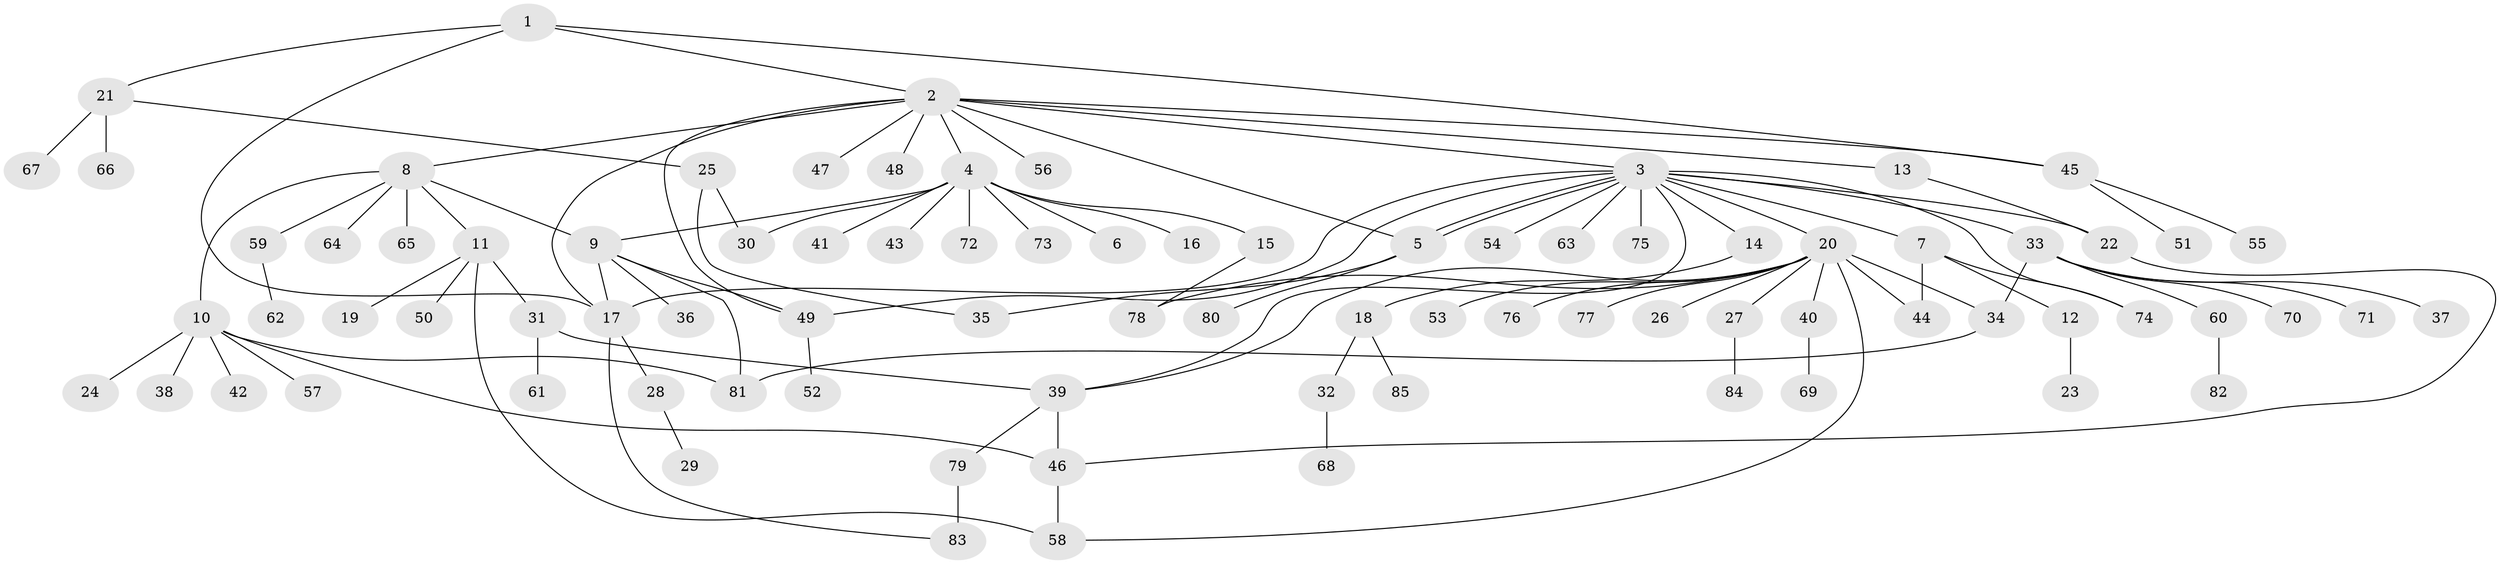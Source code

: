 // coarse degree distribution, {4: 0.015384615384615385, 13: 0.015384615384615385, 15: 0.015384615384615385, 9: 0.015384615384615385, 5: 0.046153846153846156, 1: 0.6, 10: 0.015384615384615385, 7: 0.03076923076923077, 6: 0.015384615384615385, 2: 0.13846153846153847, 3: 0.07692307692307693, 12: 0.015384615384615385}
// Generated by graph-tools (version 1.1) at 2025/41/03/06/25 10:41:44]
// undirected, 85 vertices, 109 edges
graph export_dot {
graph [start="1"]
  node [color=gray90,style=filled];
  1;
  2;
  3;
  4;
  5;
  6;
  7;
  8;
  9;
  10;
  11;
  12;
  13;
  14;
  15;
  16;
  17;
  18;
  19;
  20;
  21;
  22;
  23;
  24;
  25;
  26;
  27;
  28;
  29;
  30;
  31;
  32;
  33;
  34;
  35;
  36;
  37;
  38;
  39;
  40;
  41;
  42;
  43;
  44;
  45;
  46;
  47;
  48;
  49;
  50;
  51;
  52;
  53;
  54;
  55;
  56;
  57;
  58;
  59;
  60;
  61;
  62;
  63;
  64;
  65;
  66;
  67;
  68;
  69;
  70;
  71;
  72;
  73;
  74;
  75;
  76;
  77;
  78;
  79;
  80;
  81;
  82;
  83;
  84;
  85;
  1 -- 2;
  1 -- 17;
  1 -- 21;
  1 -- 45;
  2 -- 3;
  2 -- 4;
  2 -- 5;
  2 -- 8;
  2 -- 13;
  2 -- 17;
  2 -- 45;
  2 -- 47;
  2 -- 48;
  2 -- 49;
  2 -- 56;
  3 -- 5;
  3 -- 5;
  3 -- 7;
  3 -- 14;
  3 -- 17;
  3 -- 20;
  3 -- 22;
  3 -- 33;
  3 -- 39;
  3 -- 49;
  3 -- 54;
  3 -- 63;
  3 -- 74;
  3 -- 75;
  4 -- 6;
  4 -- 9;
  4 -- 15;
  4 -- 16;
  4 -- 30;
  4 -- 41;
  4 -- 43;
  4 -- 72;
  4 -- 73;
  5 -- 35;
  5 -- 80;
  7 -- 12;
  7 -- 44;
  7 -- 74;
  8 -- 9;
  8 -- 10;
  8 -- 11;
  8 -- 59;
  8 -- 64;
  8 -- 65;
  9 -- 17;
  9 -- 36;
  9 -- 49;
  9 -- 81;
  10 -- 24;
  10 -- 38;
  10 -- 42;
  10 -- 46;
  10 -- 57;
  10 -- 81;
  11 -- 19;
  11 -- 31;
  11 -- 50;
  11 -- 58;
  12 -- 23;
  13 -- 22;
  14 -- 18;
  15 -- 78;
  17 -- 28;
  17 -- 83;
  18 -- 32;
  18 -- 85;
  20 -- 26;
  20 -- 27;
  20 -- 34;
  20 -- 39;
  20 -- 40;
  20 -- 44;
  20 -- 53;
  20 -- 58;
  20 -- 76;
  20 -- 77;
  20 -- 78;
  21 -- 25;
  21 -- 66;
  21 -- 67;
  22 -- 46;
  25 -- 30;
  25 -- 35;
  27 -- 84;
  28 -- 29;
  31 -- 39;
  31 -- 61;
  32 -- 68;
  33 -- 34;
  33 -- 37;
  33 -- 60;
  33 -- 70;
  33 -- 71;
  34 -- 81;
  39 -- 46;
  39 -- 79;
  40 -- 69;
  45 -- 51;
  45 -- 55;
  46 -- 58;
  49 -- 52;
  59 -- 62;
  60 -- 82;
  79 -- 83;
}

